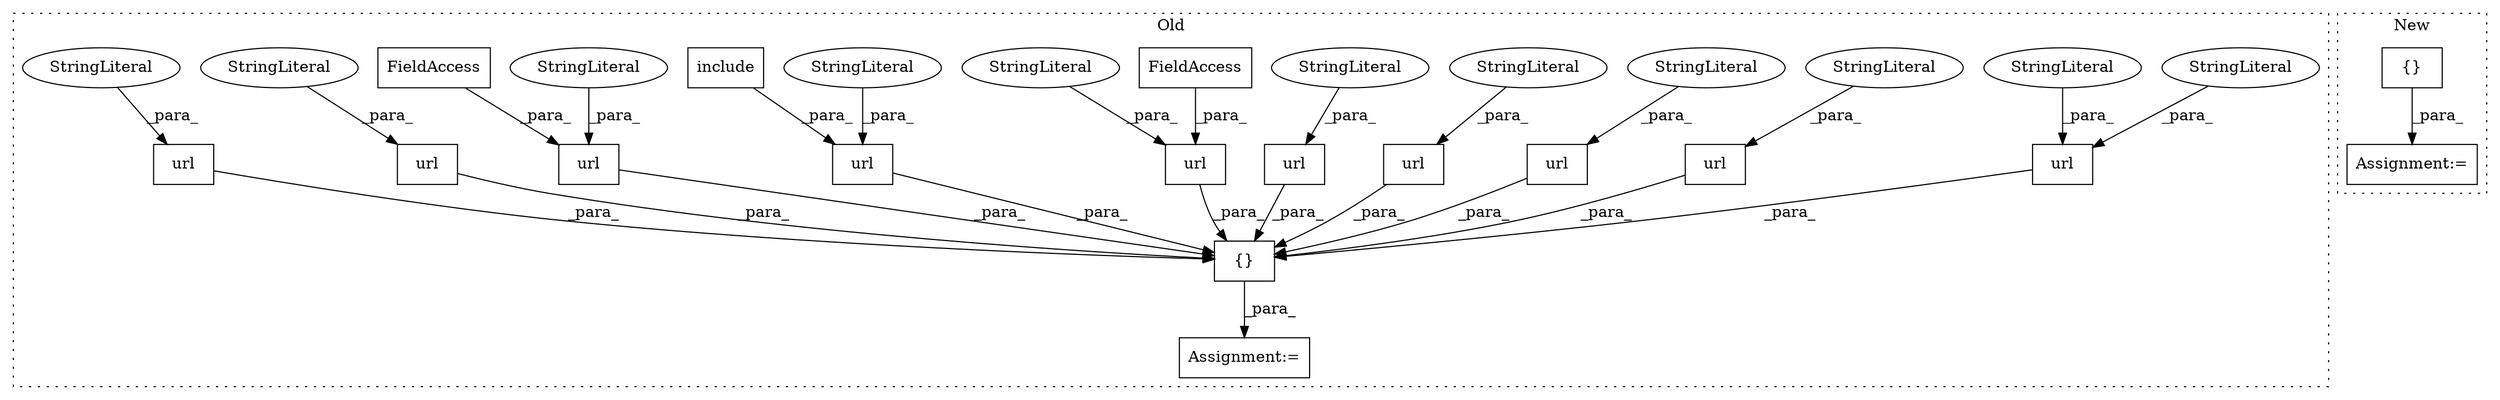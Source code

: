 digraph G {
subgraph cluster0 {
1 [label="url" a="32" s="355,428" l="4,1" shape="box"];
3 [label="StringLiteral" a="45" s="406" l="22" shape="ellipse"];
4 [label="StringLiteral" a="45" s="359" l="25" shape="ellipse"];
5 [label="{}" a="4" s="354,923" l="1,1" shape="box"];
6 [label="url" a="32" s="430,496" l="4,1" shape="box"];
7 [label="StringLiteral" a="45" s="434" l="41" shape="ellipse"];
8 [label="url" a="32" s="621,683" l="4,1" shape="box"];
9 [label="StringLiteral" a="45" s="625" l="32" shape="ellipse"];
10 [label="url" a="32" s="763,795" l="4,1" shape="box"];
11 [label="StringLiteral" a="45" s="767" l="13" shape="ellipse"];
12 [label="url" a="32" s="498,568" l="4,1" shape="box"];
13 [label="StringLiteral" a="45" s="502" l="20" shape="ellipse"];
14 [label="url" a="32" s="570,619" l="4,1" shape="box"];
15 [label="StringLiteral" a="45" s="574" l="26" shape="ellipse"];
16 [label="include" a="32" s="895,921" l="8,1" shape="box"];
17 [label="Assignment:=" a="7" s="336" l="1" shape="box"];
19 [label="url" a="32" s="877,922" l="4,1" shape="box"];
20 [label="StringLiteral" a="45" s="881" l="13" shape="ellipse"];
21 [label="url" a="32" s="837,875" l="4,1" shape="box"];
22 [label="FieldAccess" a="22" s="858" l="17" shape="box"];
23 [label="FieldAccess" a="22" s="658" l="25" shape="box"];
24 [label="StringLiteral" a="45" s="841" l="16" shape="ellipse"];
25 [label="url" a="32" s="685,761" l="4,1" shape="box"];
26 [label="StringLiteral" a="45" s="689" l="22" shape="ellipse"];
27 [label="url" a="32" s="797,835" l="4,1" shape="box"];
28 [label="StringLiteral" a="45" s="801" l="16" shape="ellipse"];
label = "Old";
style="dotted";
}
subgraph cluster1 {
2 [label="{}" a="4" s="354,1033" l="1,1" shape="box"];
18 [label="Assignment:=" a="7" s="336" l="1" shape="box"];
label = "New";
style="dotted";
}
1 -> 5 [label="_para_"];
2 -> 18 [label="_para_"];
3 -> 1 [label="_para_"];
4 -> 1 [label="_para_"];
5 -> 17 [label="_para_"];
6 -> 5 [label="_para_"];
7 -> 6 [label="_para_"];
8 -> 5 [label="_para_"];
9 -> 8 [label="_para_"];
10 -> 5 [label="_para_"];
11 -> 10 [label="_para_"];
12 -> 5 [label="_para_"];
13 -> 12 [label="_para_"];
14 -> 5 [label="_para_"];
15 -> 14 [label="_para_"];
16 -> 19 [label="_para_"];
19 -> 5 [label="_para_"];
20 -> 19 [label="_para_"];
21 -> 5 [label="_para_"];
22 -> 21 [label="_para_"];
23 -> 8 [label="_para_"];
24 -> 21 [label="_para_"];
25 -> 5 [label="_para_"];
26 -> 25 [label="_para_"];
27 -> 5 [label="_para_"];
28 -> 27 [label="_para_"];
}